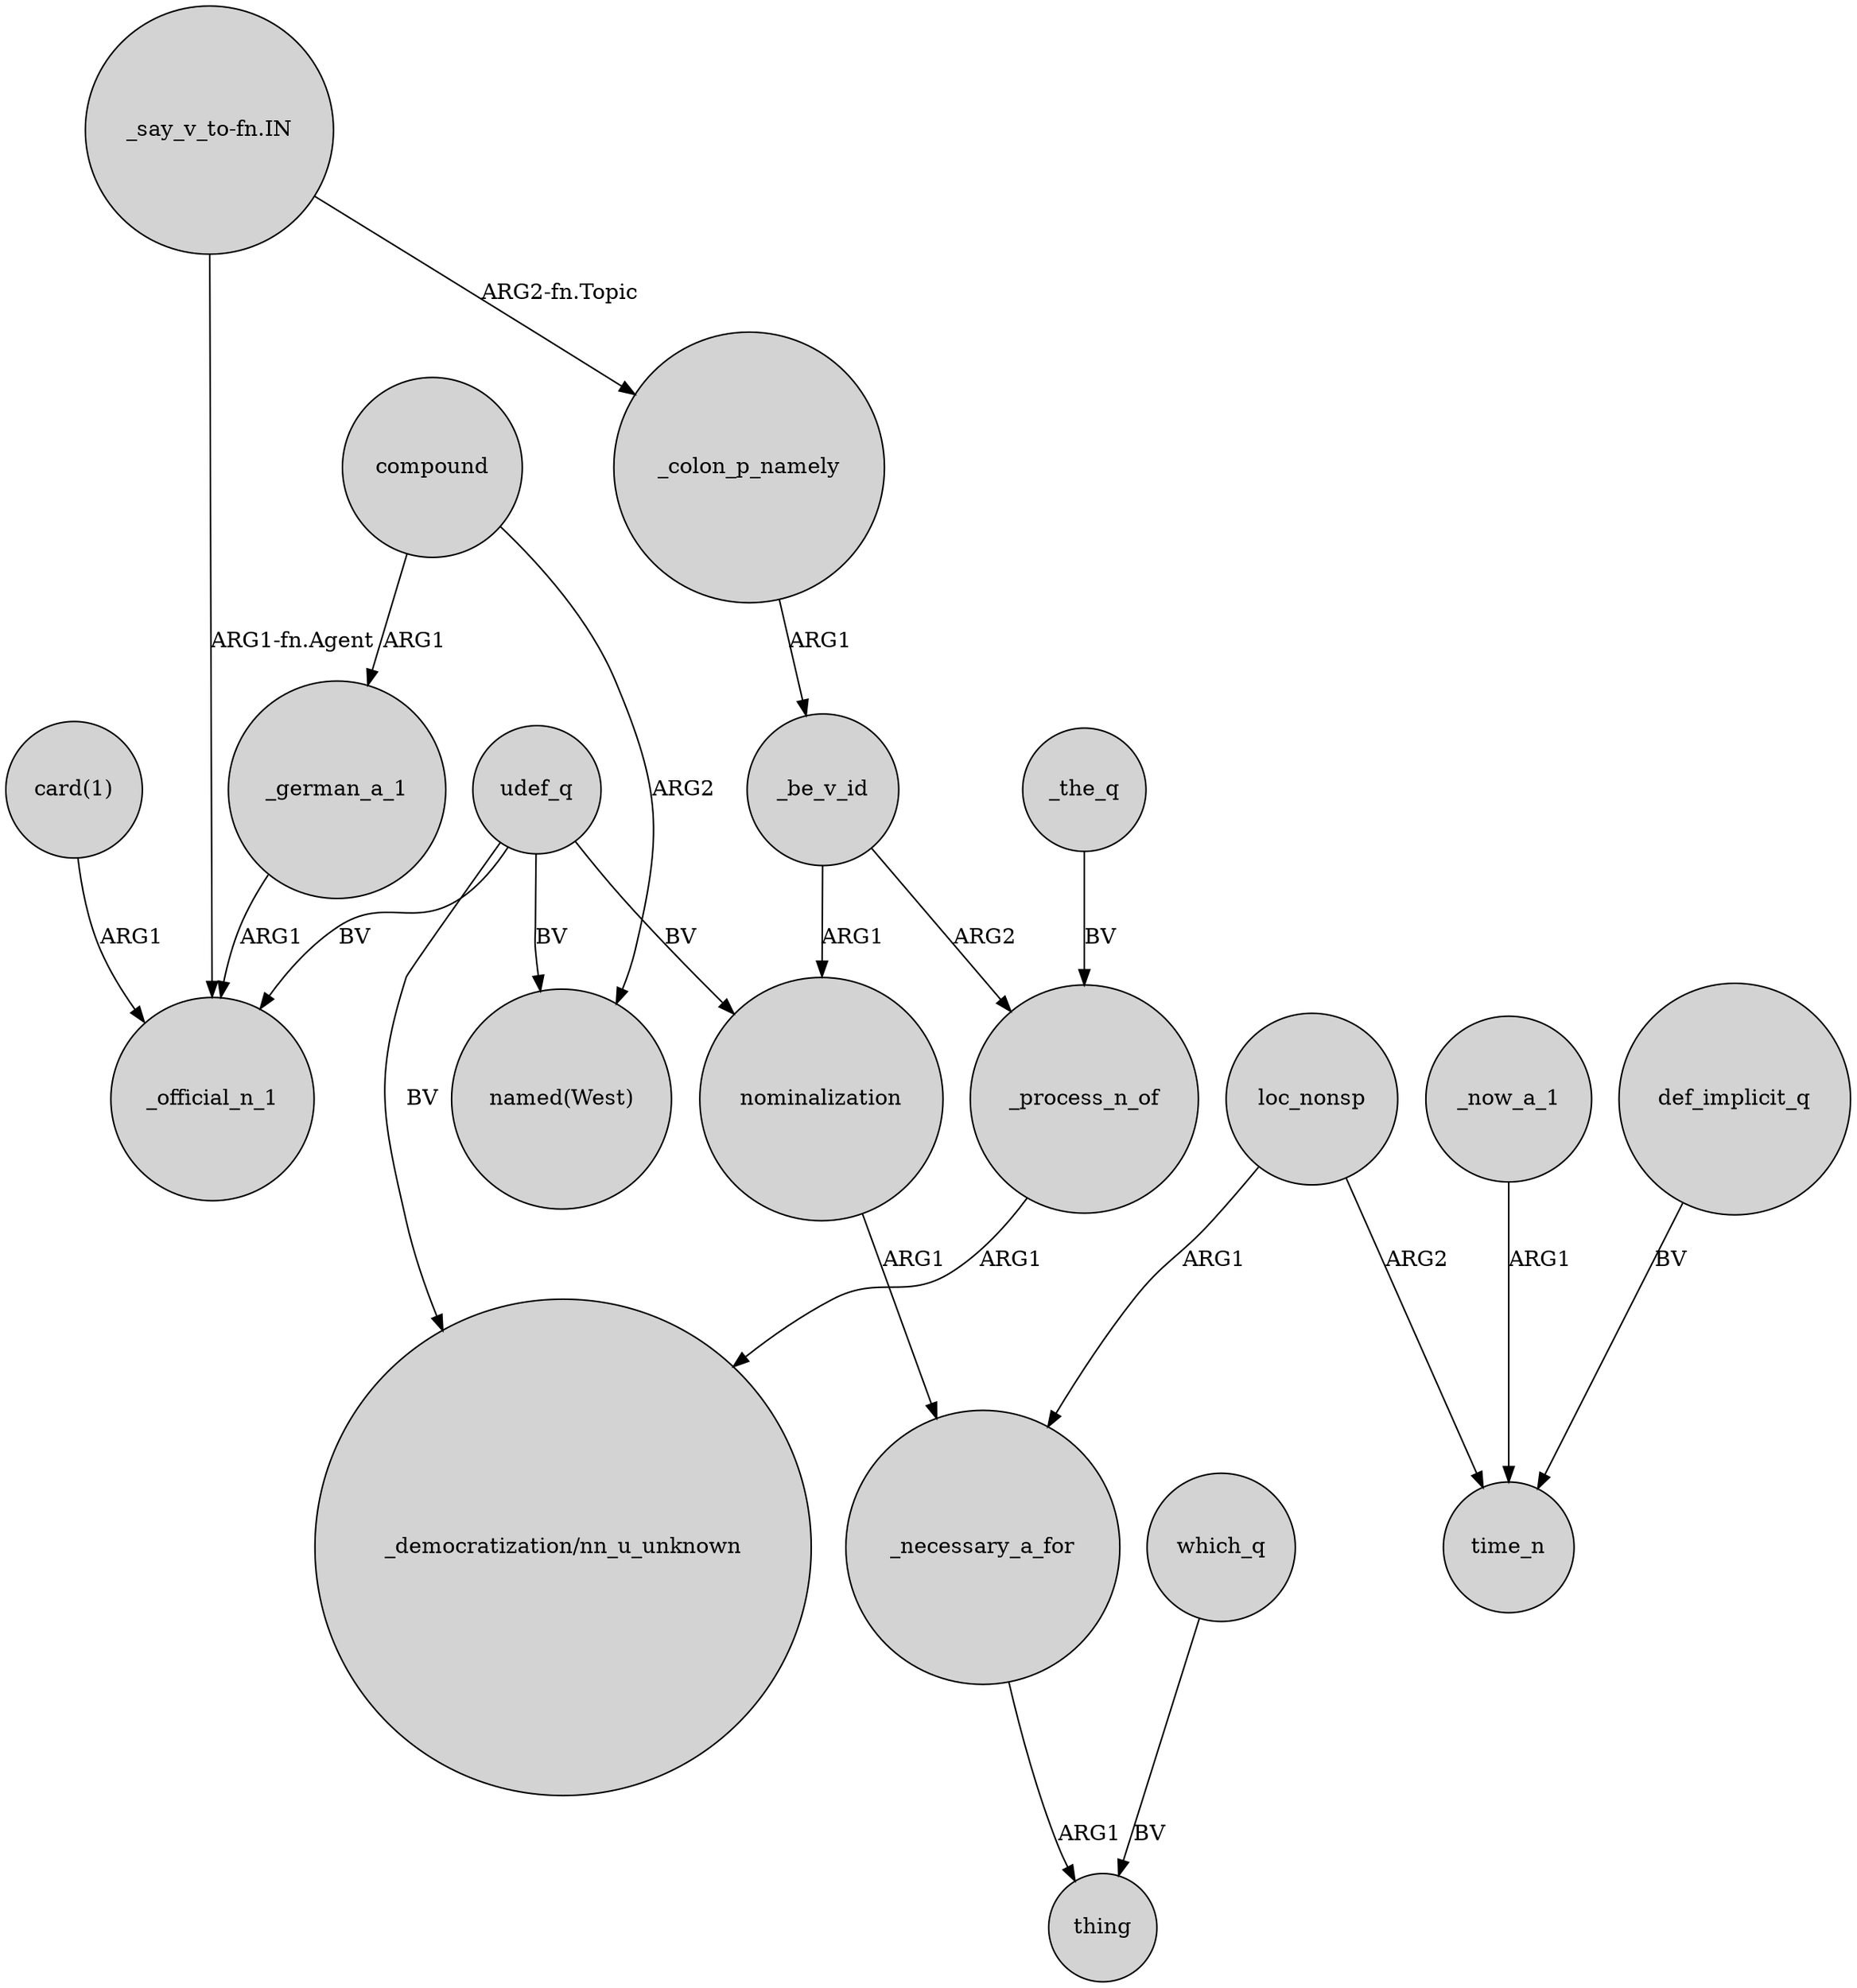 digraph {
	node [shape=circle style=filled]
	compound -> "named(West)" [label=ARG2]
	_german_a_1 -> _official_n_1 [label=ARG1]
	_process_n_of -> "_democratization/nn_u_unknown" [label=ARG1]
	_be_v_id -> nominalization [label=ARG1]
	_be_v_id -> _process_n_of [label=ARG2]
	"_say_v_to-fn.IN" -> _official_n_1 [label="ARG1-fn.Agent"]
	_colon_p_namely -> _be_v_id [label=ARG1]
	"_say_v_to-fn.IN" -> _colon_p_namely [label="ARG2-fn.Topic"]
	"card(1)" -> _official_n_1 [label=ARG1]
	loc_nonsp -> _necessary_a_for [label=ARG1]
	loc_nonsp -> time_n [label=ARG2]
	compound -> _german_a_1 [label=ARG1]
	udef_q -> _official_n_1 [label=BV]
	udef_q -> "named(West)" [label=BV]
	_now_a_1 -> time_n [label=ARG1]
	udef_q -> "_democratization/nn_u_unknown" [label=BV]
	_necessary_a_for -> thing [label=ARG1]
	udef_q -> nominalization [label=BV]
	nominalization -> _necessary_a_for [label=ARG1]
	_the_q -> _process_n_of [label=BV]
	def_implicit_q -> time_n [label=BV]
	which_q -> thing [label=BV]
}
